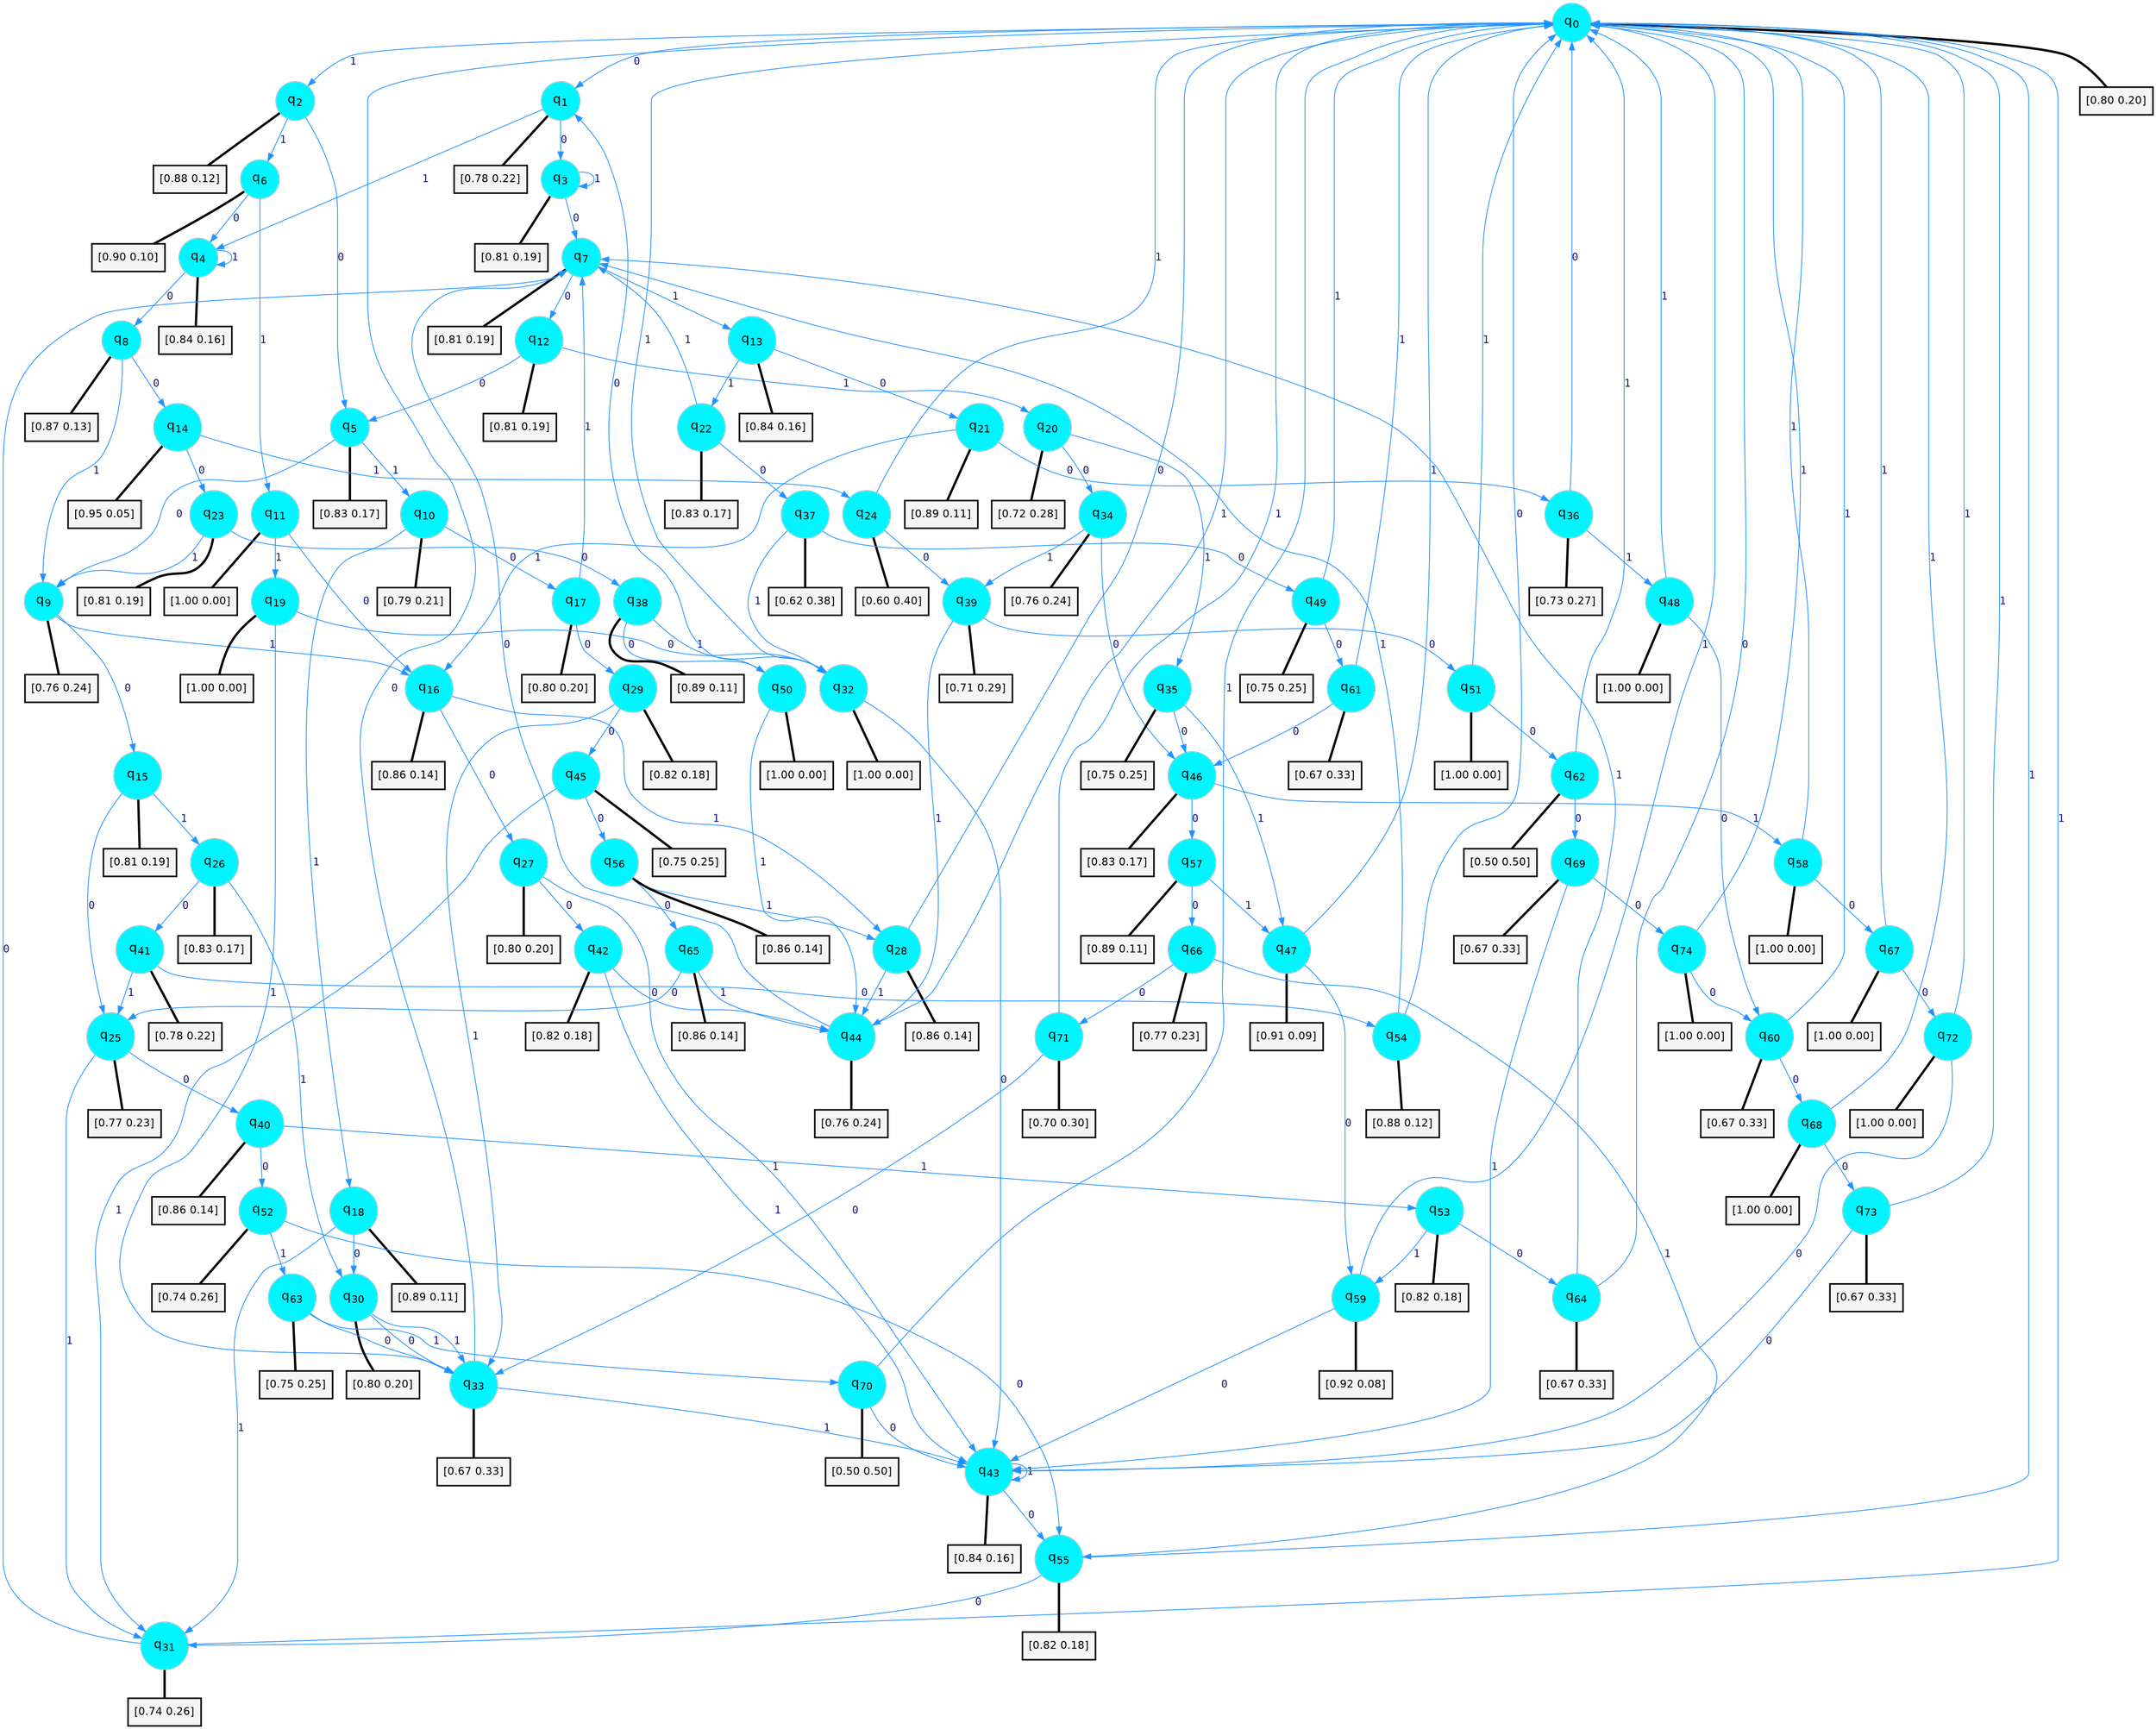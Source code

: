 digraph G {
graph [
bgcolor=transparent, dpi=300, rankdir=TD, size="40,25"];
node [
color=gray, fillcolor=turquoise1, fontcolor=black, fontname=Helvetica, fontsize=16, fontweight=bold, shape=circle, style=filled];
edge [
arrowsize=1, color=dodgerblue1, fontcolor=midnightblue, fontname=courier, fontweight=bold, penwidth=1, style=solid, weight=20];
0[label=<q<SUB>0</SUB>>];
1[label=<q<SUB>1</SUB>>];
2[label=<q<SUB>2</SUB>>];
3[label=<q<SUB>3</SUB>>];
4[label=<q<SUB>4</SUB>>];
5[label=<q<SUB>5</SUB>>];
6[label=<q<SUB>6</SUB>>];
7[label=<q<SUB>7</SUB>>];
8[label=<q<SUB>8</SUB>>];
9[label=<q<SUB>9</SUB>>];
10[label=<q<SUB>10</SUB>>];
11[label=<q<SUB>11</SUB>>];
12[label=<q<SUB>12</SUB>>];
13[label=<q<SUB>13</SUB>>];
14[label=<q<SUB>14</SUB>>];
15[label=<q<SUB>15</SUB>>];
16[label=<q<SUB>16</SUB>>];
17[label=<q<SUB>17</SUB>>];
18[label=<q<SUB>18</SUB>>];
19[label=<q<SUB>19</SUB>>];
20[label=<q<SUB>20</SUB>>];
21[label=<q<SUB>21</SUB>>];
22[label=<q<SUB>22</SUB>>];
23[label=<q<SUB>23</SUB>>];
24[label=<q<SUB>24</SUB>>];
25[label=<q<SUB>25</SUB>>];
26[label=<q<SUB>26</SUB>>];
27[label=<q<SUB>27</SUB>>];
28[label=<q<SUB>28</SUB>>];
29[label=<q<SUB>29</SUB>>];
30[label=<q<SUB>30</SUB>>];
31[label=<q<SUB>31</SUB>>];
32[label=<q<SUB>32</SUB>>];
33[label=<q<SUB>33</SUB>>];
34[label=<q<SUB>34</SUB>>];
35[label=<q<SUB>35</SUB>>];
36[label=<q<SUB>36</SUB>>];
37[label=<q<SUB>37</SUB>>];
38[label=<q<SUB>38</SUB>>];
39[label=<q<SUB>39</SUB>>];
40[label=<q<SUB>40</SUB>>];
41[label=<q<SUB>41</SUB>>];
42[label=<q<SUB>42</SUB>>];
43[label=<q<SUB>43</SUB>>];
44[label=<q<SUB>44</SUB>>];
45[label=<q<SUB>45</SUB>>];
46[label=<q<SUB>46</SUB>>];
47[label=<q<SUB>47</SUB>>];
48[label=<q<SUB>48</SUB>>];
49[label=<q<SUB>49</SUB>>];
50[label=<q<SUB>50</SUB>>];
51[label=<q<SUB>51</SUB>>];
52[label=<q<SUB>52</SUB>>];
53[label=<q<SUB>53</SUB>>];
54[label=<q<SUB>54</SUB>>];
55[label=<q<SUB>55</SUB>>];
56[label=<q<SUB>56</SUB>>];
57[label=<q<SUB>57</SUB>>];
58[label=<q<SUB>58</SUB>>];
59[label=<q<SUB>59</SUB>>];
60[label=<q<SUB>60</SUB>>];
61[label=<q<SUB>61</SUB>>];
62[label=<q<SUB>62</SUB>>];
63[label=<q<SUB>63</SUB>>];
64[label=<q<SUB>64</SUB>>];
65[label=<q<SUB>65</SUB>>];
66[label=<q<SUB>66</SUB>>];
67[label=<q<SUB>67</SUB>>];
68[label=<q<SUB>68</SUB>>];
69[label=<q<SUB>69</SUB>>];
70[label=<q<SUB>70</SUB>>];
71[label=<q<SUB>71</SUB>>];
72[label=<q<SUB>72</SUB>>];
73[label=<q<SUB>73</SUB>>];
74[label=<q<SUB>74</SUB>>];
75[label="[0.80 0.20]", shape=box,fontcolor=black, fontname=Helvetica, fontsize=14, penwidth=2, fillcolor=whitesmoke,color=black];
76[label="[0.78 0.22]", shape=box,fontcolor=black, fontname=Helvetica, fontsize=14, penwidth=2, fillcolor=whitesmoke,color=black];
77[label="[0.88 0.12]", shape=box,fontcolor=black, fontname=Helvetica, fontsize=14, penwidth=2, fillcolor=whitesmoke,color=black];
78[label="[0.81 0.19]", shape=box,fontcolor=black, fontname=Helvetica, fontsize=14, penwidth=2, fillcolor=whitesmoke,color=black];
79[label="[0.84 0.16]", shape=box,fontcolor=black, fontname=Helvetica, fontsize=14, penwidth=2, fillcolor=whitesmoke,color=black];
80[label="[0.83 0.17]", shape=box,fontcolor=black, fontname=Helvetica, fontsize=14, penwidth=2, fillcolor=whitesmoke,color=black];
81[label="[0.90 0.10]", shape=box,fontcolor=black, fontname=Helvetica, fontsize=14, penwidth=2, fillcolor=whitesmoke,color=black];
82[label="[0.81 0.19]", shape=box,fontcolor=black, fontname=Helvetica, fontsize=14, penwidth=2, fillcolor=whitesmoke,color=black];
83[label="[0.87 0.13]", shape=box,fontcolor=black, fontname=Helvetica, fontsize=14, penwidth=2, fillcolor=whitesmoke,color=black];
84[label="[0.76 0.24]", shape=box,fontcolor=black, fontname=Helvetica, fontsize=14, penwidth=2, fillcolor=whitesmoke,color=black];
85[label="[0.79 0.21]", shape=box,fontcolor=black, fontname=Helvetica, fontsize=14, penwidth=2, fillcolor=whitesmoke,color=black];
86[label="[1.00 0.00]", shape=box,fontcolor=black, fontname=Helvetica, fontsize=14, penwidth=2, fillcolor=whitesmoke,color=black];
87[label="[0.81 0.19]", shape=box,fontcolor=black, fontname=Helvetica, fontsize=14, penwidth=2, fillcolor=whitesmoke,color=black];
88[label="[0.84 0.16]", shape=box,fontcolor=black, fontname=Helvetica, fontsize=14, penwidth=2, fillcolor=whitesmoke,color=black];
89[label="[0.95 0.05]", shape=box,fontcolor=black, fontname=Helvetica, fontsize=14, penwidth=2, fillcolor=whitesmoke,color=black];
90[label="[0.81 0.19]", shape=box,fontcolor=black, fontname=Helvetica, fontsize=14, penwidth=2, fillcolor=whitesmoke,color=black];
91[label="[0.86 0.14]", shape=box,fontcolor=black, fontname=Helvetica, fontsize=14, penwidth=2, fillcolor=whitesmoke,color=black];
92[label="[0.80 0.20]", shape=box,fontcolor=black, fontname=Helvetica, fontsize=14, penwidth=2, fillcolor=whitesmoke,color=black];
93[label="[0.89 0.11]", shape=box,fontcolor=black, fontname=Helvetica, fontsize=14, penwidth=2, fillcolor=whitesmoke,color=black];
94[label="[1.00 0.00]", shape=box,fontcolor=black, fontname=Helvetica, fontsize=14, penwidth=2, fillcolor=whitesmoke,color=black];
95[label="[0.72 0.28]", shape=box,fontcolor=black, fontname=Helvetica, fontsize=14, penwidth=2, fillcolor=whitesmoke,color=black];
96[label="[0.89 0.11]", shape=box,fontcolor=black, fontname=Helvetica, fontsize=14, penwidth=2, fillcolor=whitesmoke,color=black];
97[label="[0.83 0.17]", shape=box,fontcolor=black, fontname=Helvetica, fontsize=14, penwidth=2, fillcolor=whitesmoke,color=black];
98[label="[0.81 0.19]", shape=box,fontcolor=black, fontname=Helvetica, fontsize=14, penwidth=2, fillcolor=whitesmoke,color=black];
99[label="[0.60 0.40]", shape=box,fontcolor=black, fontname=Helvetica, fontsize=14, penwidth=2, fillcolor=whitesmoke,color=black];
100[label="[0.77 0.23]", shape=box,fontcolor=black, fontname=Helvetica, fontsize=14, penwidth=2, fillcolor=whitesmoke,color=black];
101[label="[0.83 0.17]", shape=box,fontcolor=black, fontname=Helvetica, fontsize=14, penwidth=2, fillcolor=whitesmoke,color=black];
102[label="[0.80 0.20]", shape=box,fontcolor=black, fontname=Helvetica, fontsize=14, penwidth=2, fillcolor=whitesmoke,color=black];
103[label="[0.86 0.14]", shape=box,fontcolor=black, fontname=Helvetica, fontsize=14, penwidth=2, fillcolor=whitesmoke,color=black];
104[label="[0.82 0.18]", shape=box,fontcolor=black, fontname=Helvetica, fontsize=14, penwidth=2, fillcolor=whitesmoke,color=black];
105[label="[0.80 0.20]", shape=box,fontcolor=black, fontname=Helvetica, fontsize=14, penwidth=2, fillcolor=whitesmoke,color=black];
106[label="[0.74 0.26]", shape=box,fontcolor=black, fontname=Helvetica, fontsize=14, penwidth=2, fillcolor=whitesmoke,color=black];
107[label="[1.00 0.00]", shape=box,fontcolor=black, fontname=Helvetica, fontsize=14, penwidth=2, fillcolor=whitesmoke,color=black];
108[label="[0.67 0.33]", shape=box,fontcolor=black, fontname=Helvetica, fontsize=14, penwidth=2, fillcolor=whitesmoke,color=black];
109[label="[0.76 0.24]", shape=box,fontcolor=black, fontname=Helvetica, fontsize=14, penwidth=2, fillcolor=whitesmoke,color=black];
110[label="[0.75 0.25]", shape=box,fontcolor=black, fontname=Helvetica, fontsize=14, penwidth=2, fillcolor=whitesmoke,color=black];
111[label="[0.73 0.27]", shape=box,fontcolor=black, fontname=Helvetica, fontsize=14, penwidth=2, fillcolor=whitesmoke,color=black];
112[label="[0.62 0.38]", shape=box,fontcolor=black, fontname=Helvetica, fontsize=14, penwidth=2, fillcolor=whitesmoke,color=black];
113[label="[0.89 0.11]", shape=box,fontcolor=black, fontname=Helvetica, fontsize=14, penwidth=2, fillcolor=whitesmoke,color=black];
114[label="[0.71 0.29]", shape=box,fontcolor=black, fontname=Helvetica, fontsize=14, penwidth=2, fillcolor=whitesmoke,color=black];
115[label="[0.86 0.14]", shape=box,fontcolor=black, fontname=Helvetica, fontsize=14, penwidth=2, fillcolor=whitesmoke,color=black];
116[label="[0.78 0.22]", shape=box,fontcolor=black, fontname=Helvetica, fontsize=14, penwidth=2, fillcolor=whitesmoke,color=black];
117[label="[0.82 0.18]", shape=box,fontcolor=black, fontname=Helvetica, fontsize=14, penwidth=2, fillcolor=whitesmoke,color=black];
118[label="[0.84 0.16]", shape=box,fontcolor=black, fontname=Helvetica, fontsize=14, penwidth=2, fillcolor=whitesmoke,color=black];
119[label="[0.76 0.24]", shape=box,fontcolor=black, fontname=Helvetica, fontsize=14, penwidth=2, fillcolor=whitesmoke,color=black];
120[label="[0.75 0.25]", shape=box,fontcolor=black, fontname=Helvetica, fontsize=14, penwidth=2, fillcolor=whitesmoke,color=black];
121[label="[0.83 0.17]", shape=box,fontcolor=black, fontname=Helvetica, fontsize=14, penwidth=2, fillcolor=whitesmoke,color=black];
122[label="[0.91 0.09]", shape=box,fontcolor=black, fontname=Helvetica, fontsize=14, penwidth=2, fillcolor=whitesmoke,color=black];
123[label="[1.00 0.00]", shape=box,fontcolor=black, fontname=Helvetica, fontsize=14, penwidth=2, fillcolor=whitesmoke,color=black];
124[label="[0.75 0.25]", shape=box,fontcolor=black, fontname=Helvetica, fontsize=14, penwidth=2, fillcolor=whitesmoke,color=black];
125[label="[1.00 0.00]", shape=box,fontcolor=black, fontname=Helvetica, fontsize=14, penwidth=2, fillcolor=whitesmoke,color=black];
126[label="[1.00 0.00]", shape=box,fontcolor=black, fontname=Helvetica, fontsize=14, penwidth=2, fillcolor=whitesmoke,color=black];
127[label="[0.74 0.26]", shape=box,fontcolor=black, fontname=Helvetica, fontsize=14, penwidth=2, fillcolor=whitesmoke,color=black];
128[label="[0.82 0.18]", shape=box,fontcolor=black, fontname=Helvetica, fontsize=14, penwidth=2, fillcolor=whitesmoke,color=black];
129[label="[0.88 0.12]", shape=box,fontcolor=black, fontname=Helvetica, fontsize=14, penwidth=2, fillcolor=whitesmoke,color=black];
130[label="[0.82 0.18]", shape=box,fontcolor=black, fontname=Helvetica, fontsize=14, penwidth=2, fillcolor=whitesmoke,color=black];
131[label="[0.86 0.14]", shape=box,fontcolor=black, fontname=Helvetica, fontsize=14, penwidth=2, fillcolor=whitesmoke,color=black];
132[label="[0.89 0.11]", shape=box,fontcolor=black, fontname=Helvetica, fontsize=14, penwidth=2, fillcolor=whitesmoke,color=black];
133[label="[1.00 0.00]", shape=box,fontcolor=black, fontname=Helvetica, fontsize=14, penwidth=2, fillcolor=whitesmoke,color=black];
134[label="[0.92 0.08]", shape=box,fontcolor=black, fontname=Helvetica, fontsize=14, penwidth=2, fillcolor=whitesmoke,color=black];
135[label="[0.67 0.33]", shape=box,fontcolor=black, fontname=Helvetica, fontsize=14, penwidth=2, fillcolor=whitesmoke,color=black];
136[label="[0.67 0.33]", shape=box,fontcolor=black, fontname=Helvetica, fontsize=14, penwidth=2, fillcolor=whitesmoke,color=black];
137[label="[0.50 0.50]", shape=box,fontcolor=black, fontname=Helvetica, fontsize=14, penwidth=2, fillcolor=whitesmoke,color=black];
138[label="[0.75 0.25]", shape=box,fontcolor=black, fontname=Helvetica, fontsize=14, penwidth=2, fillcolor=whitesmoke,color=black];
139[label="[0.67 0.33]", shape=box,fontcolor=black, fontname=Helvetica, fontsize=14, penwidth=2, fillcolor=whitesmoke,color=black];
140[label="[0.86 0.14]", shape=box,fontcolor=black, fontname=Helvetica, fontsize=14, penwidth=2, fillcolor=whitesmoke,color=black];
141[label="[0.77 0.23]", shape=box,fontcolor=black, fontname=Helvetica, fontsize=14, penwidth=2, fillcolor=whitesmoke,color=black];
142[label="[1.00 0.00]", shape=box,fontcolor=black, fontname=Helvetica, fontsize=14, penwidth=2, fillcolor=whitesmoke,color=black];
143[label="[1.00 0.00]", shape=box,fontcolor=black, fontname=Helvetica, fontsize=14, penwidth=2, fillcolor=whitesmoke,color=black];
144[label="[0.67 0.33]", shape=box,fontcolor=black, fontname=Helvetica, fontsize=14, penwidth=2, fillcolor=whitesmoke,color=black];
145[label="[0.50 0.50]", shape=box,fontcolor=black, fontname=Helvetica, fontsize=14, penwidth=2, fillcolor=whitesmoke,color=black];
146[label="[0.70 0.30]", shape=box,fontcolor=black, fontname=Helvetica, fontsize=14, penwidth=2, fillcolor=whitesmoke,color=black];
147[label="[1.00 0.00]", shape=box,fontcolor=black, fontname=Helvetica, fontsize=14, penwidth=2, fillcolor=whitesmoke,color=black];
148[label="[0.67 0.33]", shape=box,fontcolor=black, fontname=Helvetica, fontsize=14, penwidth=2, fillcolor=whitesmoke,color=black];
149[label="[1.00 0.00]", shape=box,fontcolor=black, fontname=Helvetica, fontsize=14, penwidth=2, fillcolor=whitesmoke,color=black];
0->1 [label=0];
0->2 [label=1];
0->75 [arrowhead=none, penwidth=3,color=black];
1->3 [label=0];
1->4 [label=1];
1->76 [arrowhead=none, penwidth=3,color=black];
2->5 [label=0];
2->6 [label=1];
2->77 [arrowhead=none, penwidth=3,color=black];
3->7 [label=0];
3->3 [label=1];
3->78 [arrowhead=none, penwidth=3,color=black];
4->8 [label=0];
4->4 [label=1];
4->79 [arrowhead=none, penwidth=3,color=black];
5->9 [label=0];
5->10 [label=1];
5->80 [arrowhead=none, penwidth=3,color=black];
6->4 [label=0];
6->11 [label=1];
6->81 [arrowhead=none, penwidth=3,color=black];
7->12 [label=0];
7->13 [label=1];
7->82 [arrowhead=none, penwidth=3,color=black];
8->14 [label=0];
8->9 [label=1];
8->83 [arrowhead=none, penwidth=3,color=black];
9->15 [label=0];
9->16 [label=1];
9->84 [arrowhead=none, penwidth=3,color=black];
10->17 [label=0];
10->18 [label=1];
10->85 [arrowhead=none, penwidth=3,color=black];
11->16 [label=0];
11->19 [label=1];
11->86 [arrowhead=none, penwidth=3,color=black];
12->5 [label=0];
12->20 [label=1];
12->87 [arrowhead=none, penwidth=3,color=black];
13->21 [label=0];
13->22 [label=1];
13->88 [arrowhead=none, penwidth=3,color=black];
14->23 [label=0];
14->24 [label=1];
14->89 [arrowhead=none, penwidth=3,color=black];
15->25 [label=0];
15->26 [label=1];
15->90 [arrowhead=none, penwidth=3,color=black];
16->27 [label=0];
16->28 [label=1];
16->91 [arrowhead=none, penwidth=3,color=black];
17->29 [label=0];
17->7 [label=1];
17->92 [arrowhead=none, penwidth=3,color=black];
18->30 [label=0];
18->31 [label=1];
18->93 [arrowhead=none, penwidth=3,color=black];
19->32 [label=0];
19->33 [label=1];
19->94 [arrowhead=none, penwidth=3,color=black];
20->34 [label=0];
20->35 [label=1];
20->95 [arrowhead=none, penwidth=3,color=black];
21->36 [label=0];
21->16 [label=1];
21->96 [arrowhead=none, penwidth=3,color=black];
22->37 [label=0];
22->7 [label=1];
22->97 [arrowhead=none, penwidth=3,color=black];
23->38 [label=0];
23->9 [label=1];
23->98 [arrowhead=none, penwidth=3,color=black];
24->39 [label=0];
24->0 [label=1];
24->99 [arrowhead=none, penwidth=3,color=black];
25->40 [label=0];
25->31 [label=1];
25->100 [arrowhead=none, penwidth=3,color=black];
26->41 [label=0];
26->30 [label=1];
26->101 [arrowhead=none, penwidth=3,color=black];
27->42 [label=0];
27->43 [label=1];
27->102 [arrowhead=none, penwidth=3,color=black];
28->0 [label=0];
28->44 [label=1];
28->103 [arrowhead=none, penwidth=3,color=black];
29->45 [label=0];
29->33 [label=1];
29->104 [arrowhead=none, penwidth=3,color=black];
30->33 [label=0];
30->33 [label=1];
30->105 [arrowhead=none, penwidth=3,color=black];
31->7 [label=0];
31->0 [label=1];
31->106 [arrowhead=none, penwidth=3,color=black];
32->43 [label=0];
32->0 [label=1];
32->107 [arrowhead=none, penwidth=3,color=black];
33->0 [label=0];
33->43 [label=1];
33->108 [arrowhead=none, penwidth=3,color=black];
34->46 [label=0];
34->39 [label=1];
34->109 [arrowhead=none, penwidth=3,color=black];
35->46 [label=0];
35->47 [label=1];
35->110 [arrowhead=none, penwidth=3,color=black];
36->0 [label=0];
36->48 [label=1];
36->111 [arrowhead=none, penwidth=3,color=black];
37->49 [label=0];
37->32 [label=1];
37->112 [arrowhead=none, penwidth=3,color=black];
38->50 [label=0];
38->32 [label=1];
38->113 [arrowhead=none, penwidth=3,color=black];
39->51 [label=0];
39->44 [label=1];
39->114 [arrowhead=none, penwidth=3,color=black];
40->52 [label=0];
40->53 [label=1];
40->115 [arrowhead=none, penwidth=3,color=black];
41->54 [label=0];
41->25 [label=1];
41->116 [arrowhead=none, penwidth=3,color=black];
42->44 [label=0];
42->43 [label=1];
42->117 [arrowhead=none, penwidth=3,color=black];
43->55 [label=0];
43->43 [label=1];
43->118 [arrowhead=none, penwidth=3,color=black];
44->7 [label=0];
44->0 [label=1];
44->119 [arrowhead=none, penwidth=3,color=black];
45->56 [label=0];
45->31 [label=1];
45->120 [arrowhead=none, penwidth=3,color=black];
46->57 [label=0];
46->58 [label=1];
46->121 [arrowhead=none, penwidth=3,color=black];
47->59 [label=0];
47->0 [label=1];
47->122 [arrowhead=none, penwidth=3,color=black];
48->60 [label=0];
48->0 [label=1];
48->123 [arrowhead=none, penwidth=3,color=black];
49->61 [label=0];
49->0 [label=1];
49->124 [arrowhead=none, penwidth=3,color=black];
50->1 [label=0];
50->44 [label=1];
50->125 [arrowhead=none, penwidth=3,color=black];
51->62 [label=0];
51->0 [label=1];
51->126 [arrowhead=none, penwidth=3,color=black];
52->55 [label=0];
52->63 [label=1];
52->127 [arrowhead=none, penwidth=3,color=black];
53->64 [label=0];
53->59 [label=1];
53->128 [arrowhead=none, penwidth=3,color=black];
54->0 [label=0];
54->7 [label=1];
54->129 [arrowhead=none, penwidth=3,color=black];
55->31 [label=0];
55->0 [label=1];
55->130 [arrowhead=none, penwidth=3,color=black];
56->65 [label=0];
56->28 [label=1];
56->131 [arrowhead=none, penwidth=3,color=black];
57->66 [label=0];
57->47 [label=1];
57->132 [arrowhead=none, penwidth=3,color=black];
58->67 [label=0];
58->0 [label=1];
58->133 [arrowhead=none, penwidth=3,color=black];
59->43 [label=0];
59->0 [label=1];
59->134 [arrowhead=none, penwidth=3,color=black];
60->68 [label=0];
60->0 [label=1];
60->135 [arrowhead=none, penwidth=3,color=black];
61->46 [label=0];
61->0 [label=1];
61->136 [arrowhead=none, penwidth=3,color=black];
62->69 [label=0];
62->0 [label=1];
62->137 [arrowhead=none, penwidth=3,color=black];
63->33 [label=0];
63->70 [label=1];
63->138 [arrowhead=none, penwidth=3,color=black];
64->0 [label=0];
64->7 [label=1];
64->139 [arrowhead=none, penwidth=3,color=black];
65->25 [label=0];
65->44 [label=1];
65->140 [arrowhead=none, penwidth=3,color=black];
66->71 [label=0];
66->55 [label=1];
66->141 [arrowhead=none, penwidth=3,color=black];
67->72 [label=0];
67->0 [label=1];
67->142 [arrowhead=none, penwidth=3,color=black];
68->73 [label=0];
68->0 [label=1];
68->143 [arrowhead=none, penwidth=3,color=black];
69->74 [label=0];
69->43 [label=1];
69->144 [arrowhead=none, penwidth=3,color=black];
70->43 [label=0];
70->0 [label=1];
70->145 [arrowhead=none, penwidth=3,color=black];
71->33 [label=0];
71->0 [label=1];
71->146 [arrowhead=none, penwidth=3,color=black];
72->43 [label=0];
72->0 [label=1];
72->147 [arrowhead=none, penwidth=3,color=black];
73->43 [label=0];
73->0 [label=1];
73->148 [arrowhead=none, penwidth=3,color=black];
74->60 [label=0];
74->0 [label=1];
74->149 [arrowhead=none, penwidth=3,color=black];
}
